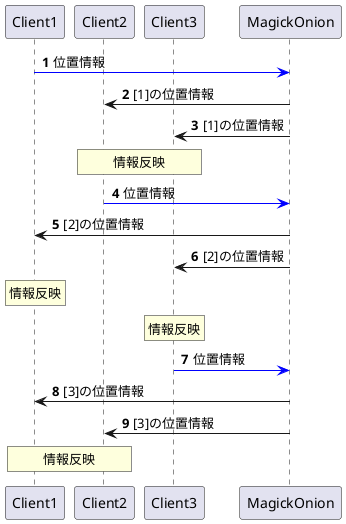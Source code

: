 @startuml
'https://plantuml.com/sequence-diagram

participant Client1
participant Client2
participant Client3
participant MagickOnion

autonumber

Client1 -[#blue]> MagickOnion : 位置情報
Client2 <- MagickOnion : [1]の位置情報
Client3 <- MagickOnion : [1]の位置情報
rnote over Client2,Client3 : 情報反映

Client2 -[#blue]> MagickOnion : 位置情報
Client1 <- MagickOnion : [2]の位置情報
Client3 <- MagickOnion : [2]の位置情報
rnote over Client1: 情報反映
rnote over Client3: 情報反映

Client3 -[#blue]> MagickOnion : 位置情報
Client1 <- MagickOnion : [3]の位置情報
Client2 <- MagickOnion : [3]の位置情報
rnote over Client1,Client2 : 情報反映

@enduml
